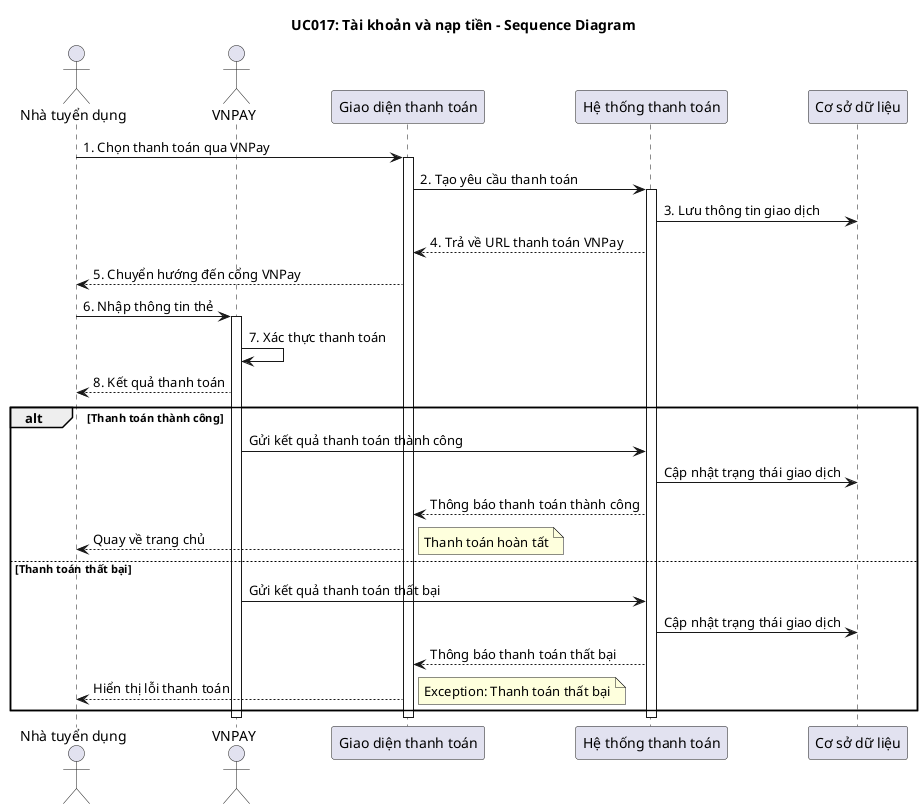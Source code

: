 @startuml UC017_PaymentVNPay_Sequence_Diagram
 title UC017: Tài khoản và nạp tiền - Sequence Diagram

actor "Nhà tuyển dụng" as Employer
actor "VNPAY" as VNPay
participant "Giao diện thanh toán" as UI
participant "Hệ thống thanh toán" as Payment
participant "Cơ sở dữ liệu" as DB

Employer -> UI: 1. Chọn thanh toán qua VNPay
activate UI
UI -> Payment: 2. Tạo yêu cầu thanh toán
activate Payment
Payment -> DB: 3. Lưu thông tin giao dịch
Payment --> UI: 4. Trả về URL thanh toán VNPay
UI --> Employer: 5. Chuyển hướng đến cổng VNPay

Employer -> VNPay: 6. Nhập thông tin thẻ
activate VNPay
VNPay -> VNPay: 7. Xác thực thanh toán
VNPay --> Employer: 8. Kết quả thanh toán

alt Thanh toán thành công
    VNPay -> Payment:  Gửi kết quả thanh toán thành công
    Payment -> DB:  Cập nhật trạng thái giao dịch
    Payment --> UI:  Thông báo thanh toán thành công
    UI --> Employer:  Quay về trang chủ
    note right: Thanh toán hoàn tất
else Thanh toán thất bại
    VNPay -> Payment:  Gửi kết quả thanh toán thất bại
    Payment -> DB:  Cập nhật trạng thái giao dịch
    Payment --> UI:  Thông báo thanh toán thất bại
    UI --> Employer:  Hiển thị lỗi thanh toán
    note right: Exception: Thanh toán thất bại
end

deactivate VNPay
deactivate DB
deactivate Payment
deactivate UI

@enduml 